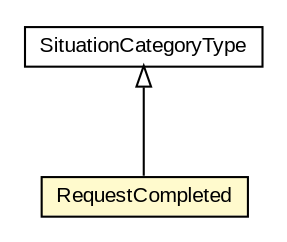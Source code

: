 #!/usr/local/bin/dot
#
# Class diagram 
# Generated by UMLGraph version R5_6-24-gf6e263 (http://www.umlgraph.org/)
#

digraph G {
	edge [fontname="arial",fontsize=10,labelfontname="arial",labelfontsize=10];
	node [fontname="arial",fontsize=10,shape=plaintext];
	nodesep=0.25;
	ranksep=0.5;
	// org.oasis_open.docs.wsdm.muws2_2.SituationCategoryType
	c321843 [label=<<table title="org.oasis_open.docs.wsdm.muws2_2.SituationCategoryType" border="0" cellborder="1" cellspacing="0" cellpadding="2" port="p" href="./SituationCategoryType.html">
		<tr><td><table border="0" cellspacing="0" cellpadding="1">
<tr><td align="center" balign="center"> SituationCategoryType </td></tr>
		</table></td></tr>
		</table>>, URL="./SituationCategoryType.html", fontname="arial", fontcolor="black", fontsize=10.0];
	// org.oasis_open.docs.wsdm.muws2_2.RequestCompleted
	c321849 [label=<<table title="org.oasis_open.docs.wsdm.muws2_2.RequestCompleted" border="0" cellborder="1" cellspacing="0" cellpadding="2" port="p" bgcolor="lemonChiffon" href="./RequestCompleted.html">
		<tr><td><table border="0" cellspacing="0" cellpadding="1">
<tr><td align="center" balign="center"> RequestCompleted </td></tr>
		</table></td></tr>
		</table>>, URL="./RequestCompleted.html", fontname="arial", fontcolor="black", fontsize=10.0];
	//org.oasis_open.docs.wsdm.muws2_2.RequestCompleted extends org.oasis_open.docs.wsdm.muws2_2.SituationCategoryType
	c321843:p -> c321849:p [dir=back,arrowtail=empty];
}

